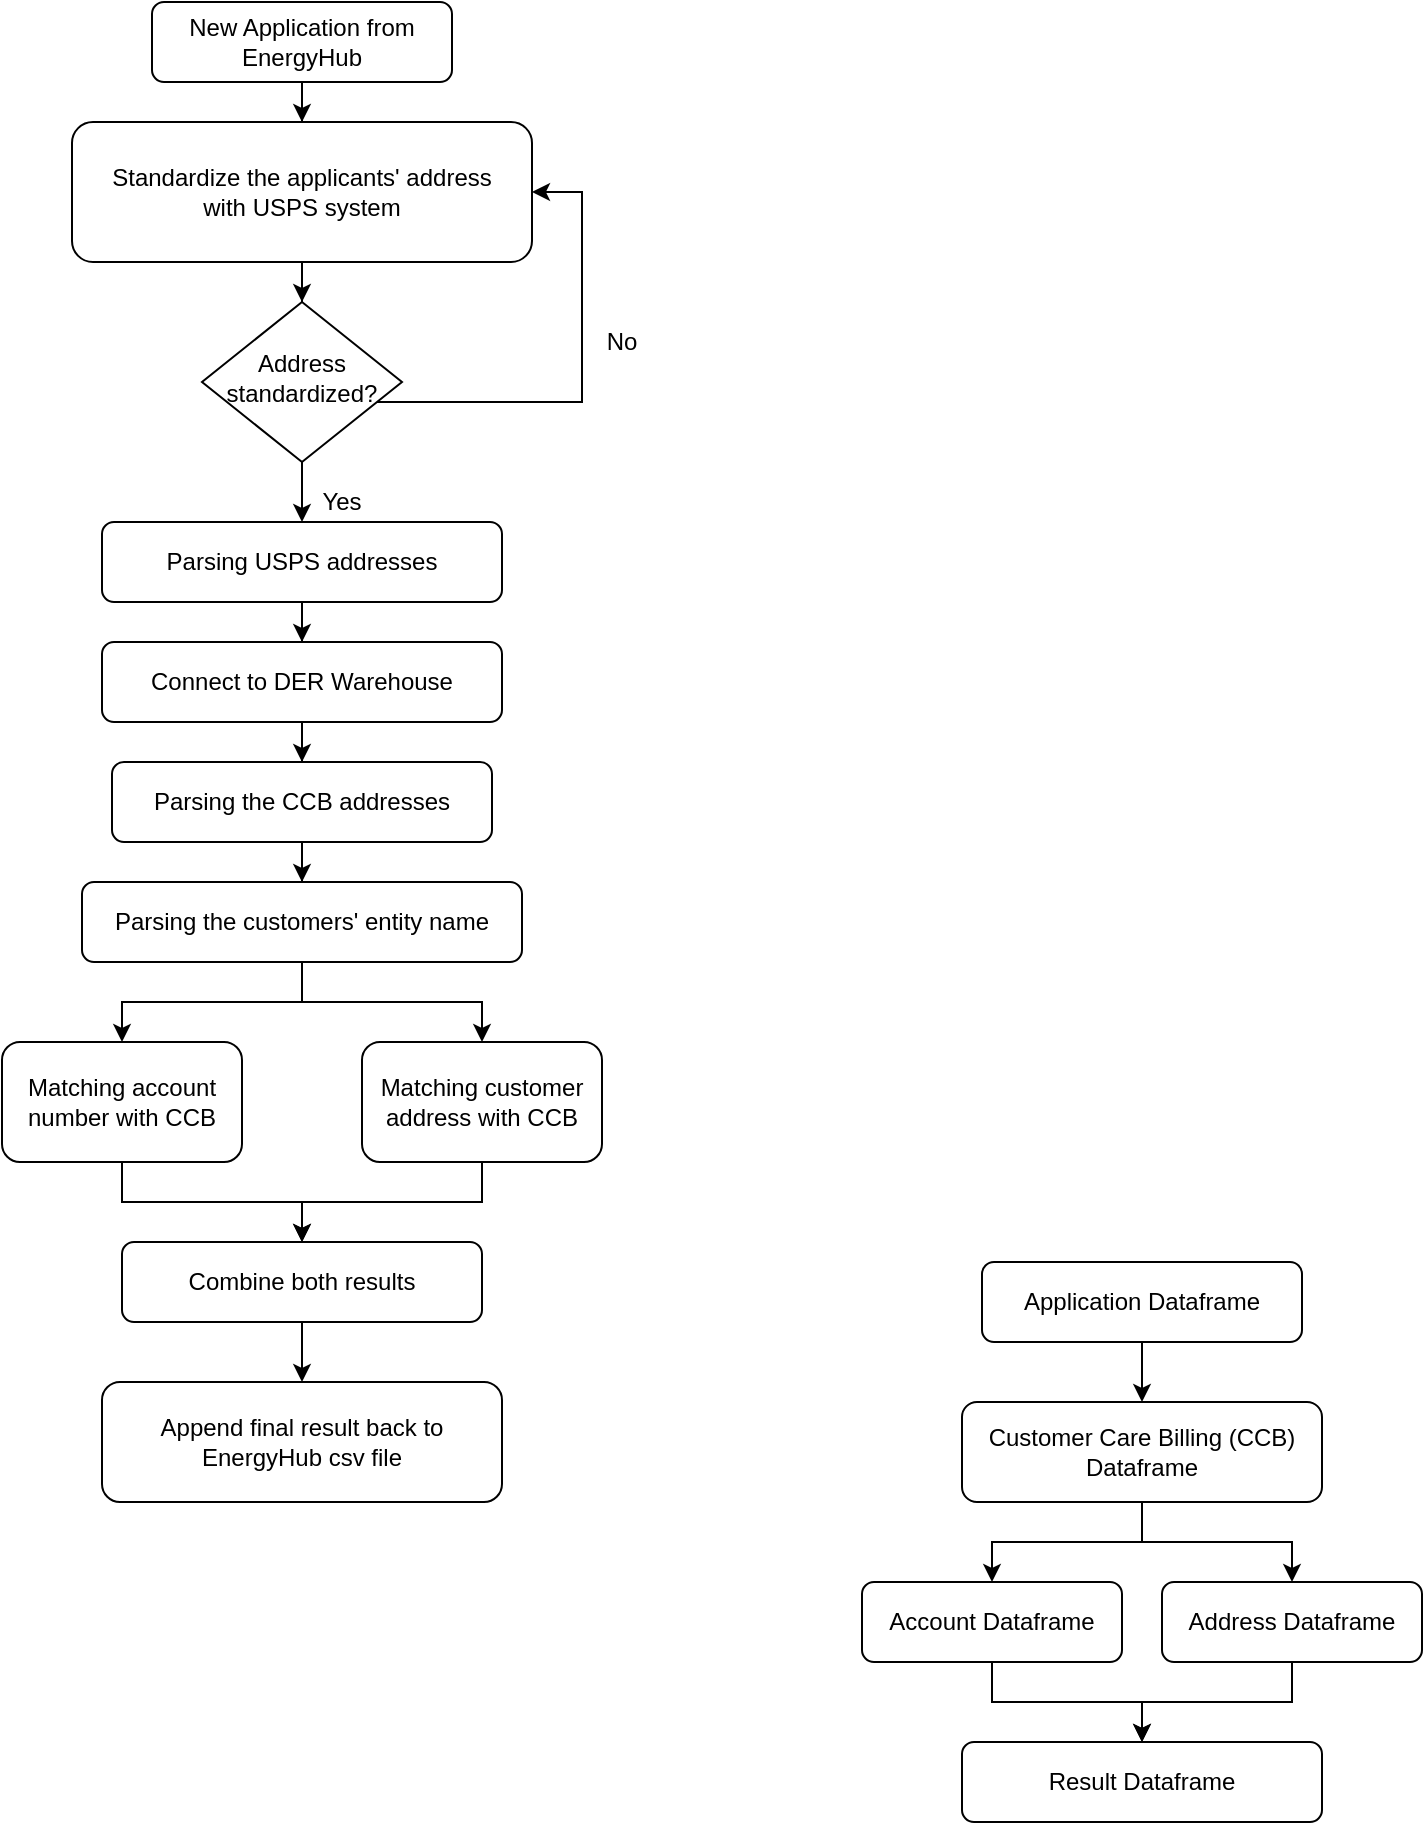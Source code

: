 <mxfile version="13.5.5" type="github">
  <diagram id="C5RBs43oDa-KdzZeNtuy" name="Page-1">
    <mxGraphModel dx="1264" dy="854" grid="1" gridSize="10" guides="1" tooltips="1" connect="1" arrows="1" fold="1" page="1" pageScale="1" pageWidth="827" pageHeight="1169" math="0" shadow="0">
      <root>
        <mxCell id="WIyWlLk6GJQsqaUBKTNV-0" />
        <mxCell id="WIyWlLk6GJQsqaUBKTNV-1" parent="WIyWlLk6GJQsqaUBKTNV-0" />
        <mxCell id="HHsFAeuTzGe_5ZLNcvfG-2" value="" style="edgeStyle=orthogonalEdgeStyle;rounded=0;orthogonalLoop=1;jettySize=auto;html=1;" parent="WIyWlLk6GJQsqaUBKTNV-1" source="WIyWlLk6GJQsqaUBKTNV-3" target="HHsFAeuTzGe_5ZLNcvfG-0" edge="1">
          <mxGeometry relative="1" as="geometry" />
        </mxCell>
        <mxCell id="WIyWlLk6GJQsqaUBKTNV-3" value="New Application from EnergyHub" style="rounded=1;whiteSpace=wrap;html=1;fontSize=12;glass=0;strokeWidth=1;shadow=0;" parent="WIyWlLk6GJQsqaUBKTNV-1" vertex="1">
          <mxGeometry x="145" y="80" width="150" height="40" as="geometry" />
        </mxCell>
        <mxCell id="HHsFAeuTzGe_5ZLNcvfG-4" style="edgeStyle=orthogonalEdgeStyle;rounded=0;orthogonalLoop=1;jettySize=auto;html=1;entryX=1;entryY=0.5;entryDx=0;entryDy=0;" parent="WIyWlLk6GJQsqaUBKTNV-1" source="WIyWlLk6GJQsqaUBKTNV-10" target="HHsFAeuTzGe_5ZLNcvfG-0" edge="1">
          <mxGeometry relative="1" as="geometry">
            <mxPoint x="360" y="210" as="targetPoint" />
            <Array as="points">
              <mxPoint x="360" y="280" />
              <mxPoint x="360" y="175" />
            </Array>
          </mxGeometry>
        </mxCell>
        <mxCell id="HHsFAeuTzGe_5ZLNcvfG-38" style="edgeStyle=orthogonalEdgeStyle;rounded=0;orthogonalLoop=1;jettySize=auto;html=1;entryX=0.5;entryY=0;entryDx=0;entryDy=0;" parent="WIyWlLk6GJQsqaUBKTNV-1" source="WIyWlLk6GJQsqaUBKTNV-10" target="HHsFAeuTzGe_5ZLNcvfG-37" edge="1">
          <mxGeometry relative="1" as="geometry" />
        </mxCell>
        <mxCell id="WIyWlLk6GJQsqaUBKTNV-10" value="Address standardized?" style="rhombus;whiteSpace=wrap;html=1;shadow=0;fontFamily=Helvetica;fontSize=12;align=center;strokeWidth=1;spacing=6;spacingTop=-4;" parent="WIyWlLk6GJQsqaUBKTNV-1" vertex="1">
          <mxGeometry x="170" y="230" width="100" height="80" as="geometry" />
        </mxCell>
        <mxCell id="HHsFAeuTzGe_5ZLNcvfG-3" value="" style="edgeStyle=orthogonalEdgeStyle;rounded=0;orthogonalLoop=1;jettySize=auto;html=1;" parent="WIyWlLk6GJQsqaUBKTNV-1" source="HHsFAeuTzGe_5ZLNcvfG-0" target="WIyWlLk6GJQsqaUBKTNV-10" edge="1">
          <mxGeometry relative="1" as="geometry" />
        </mxCell>
        <mxCell id="HHsFAeuTzGe_5ZLNcvfG-0" value="&lt;div&gt;Standardize the applicants&#39; address &lt;br&gt;&lt;/div&gt;&lt;div&gt;with USPS system&lt;/div&gt;" style="rounded=1;whiteSpace=wrap;html=1;" parent="WIyWlLk6GJQsqaUBKTNV-1" vertex="1">
          <mxGeometry x="105" y="140" width="230" height="70" as="geometry" />
        </mxCell>
        <mxCell id="HHsFAeuTzGe_5ZLNcvfG-5" value="No" style="text;html=1;strokeColor=none;fillColor=none;align=center;verticalAlign=middle;whiteSpace=wrap;rounded=0;" parent="WIyWlLk6GJQsqaUBKTNV-1" vertex="1">
          <mxGeometry x="360" y="240" width="40" height="20" as="geometry" />
        </mxCell>
        <mxCell id="HHsFAeuTzGe_5ZLNcvfG-33" style="edgeStyle=orthogonalEdgeStyle;rounded=0;orthogonalLoop=1;jettySize=auto;html=1;entryX=0.5;entryY=0;entryDx=0;entryDy=0;" parent="WIyWlLk6GJQsqaUBKTNV-1" source="HHsFAeuTzGe_5ZLNcvfG-6" target="HHsFAeuTzGe_5ZLNcvfG-28" edge="1">
          <mxGeometry relative="1" as="geometry" />
        </mxCell>
        <mxCell id="HHsFAeuTzGe_5ZLNcvfG-6" value="&lt;div align=&quot;center&quot;&gt;Connect to DER Warehouse&lt;br&gt;&lt;/div&gt;" style="rounded=1;whiteSpace=wrap;html=1;align=center;" parent="WIyWlLk6GJQsqaUBKTNV-1" vertex="1">
          <mxGeometry x="120" y="400" width="200" height="40" as="geometry" />
        </mxCell>
        <mxCell id="HHsFAeuTzGe_5ZLNcvfG-8" value="Yes" style="text;html=1;strokeColor=none;fillColor=none;align=center;verticalAlign=middle;whiteSpace=wrap;rounded=0;" parent="WIyWlLk6GJQsqaUBKTNV-1" vertex="1">
          <mxGeometry x="220" y="320" width="40" height="20" as="geometry" />
        </mxCell>
        <mxCell id="u-XyicLIdqL0nX7QHhL3-16" style="edgeStyle=orthogonalEdgeStyle;rounded=0;orthogonalLoop=1;jettySize=auto;html=1;" edge="1" parent="WIyWlLk6GJQsqaUBKTNV-1" source="HHsFAeuTzGe_5ZLNcvfG-9" target="HHsFAeuTzGe_5ZLNcvfG-22">
          <mxGeometry relative="1" as="geometry" />
        </mxCell>
        <mxCell id="HHsFAeuTzGe_5ZLNcvfG-9" value="Matching account number with CCB" style="rounded=1;whiteSpace=wrap;html=1;" parent="WIyWlLk6GJQsqaUBKTNV-1" vertex="1">
          <mxGeometry x="70" y="600" width="120" height="60" as="geometry" />
        </mxCell>
        <mxCell id="HHsFAeuTzGe_5ZLNcvfG-25" value="" style="edgeStyle=orthogonalEdgeStyle;rounded=0;orthogonalLoop=1;jettySize=auto;html=1;" parent="WIyWlLk6GJQsqaUBKTNV-1" source="HHsFAeuTzGe_5ZLNcvfG-10" target="HHsFAeuTzGe_5ZLNcvfG-22" edge="1">
          <mxGeometry relative="1" as="geometry">
            <Array as="points">
              <mxPoint x="310" y="680" />
              <mxPoint x="220" y="680" />
            </Array>
          </mxGeometry>
        </mxCell>
        <mxCell id="HHsFAeuTzGe_5ZLNcvfG-10" value="Matching customer address with CCB" style="rounded=1;whiteSpace=wrap;html=1;" parent="WIyWlLk6GJQsqaUBKTNV-1" vertex="1">
          <mxGeometry x="250" y="600" width="120" height="60" as="geometry" />
        </mxCell>
        <mxCell id="HHsFAeuTzGe_5ZLNcvfG-15" value="" style="edgeStyle=orthogonalEdgeStyle;rounded=0;orthogonalLoop=1;jettySize=auto;html=1;" parent="WIyWlLk6GJQsqaUBKTNV-1" source="HHsFAeuTzGe_5ZLNcvfG-11" target="HHsFAeuTzGe_5ZLNcvfG-13" edge="1">
          <mxGeometry relative="1" as="geometry" />
        </mxCell>
        <mxCell id="HHsFAeuTzGe_5ZLNcvfG-16" style="edgeStyle=orthogonalEdgeStyle;rounded=0;orthogonalLoop=1;jettySize=auto;html=1;exitX=0.5;exitY=1;exitDx=0;exitDy=0;" parent="WIyWlLk6GJQsqaUBKTNV-1" source="HHsFAeuTzGe_5ZLNcvfG-11" target="HHsFAeuTzGe_5ZLNcvfG-12" edge="1">
          <mxGeometry relative="1" as="geometry" />
        </mxCell>
        <mxCell id="HHsFAeuTzGe_5ZLNcvfG-11" value="Customer Care Billing (CCB) Dataframe" style="rounded=1;whiteSpace=wrap;html=1;" parent="WIyWlLk6GJQsqaUBKTNV-1" vertex="1">
          <mxGeometry x="550" y="780" width="180" height="50" as="geometry" />
        </mxCell>
        <mxCell id="HHsFAeuTzGe_5ZLNcvfG-26" value="" style="edgeStyle=orthogonalEdgeStyle;rounded=0;orthogonalLoop=1;jettySize=auto;html=1;" parent="WIyWlLk6GJQsqaUBKTNV-1" source="HHsFAeuTzGe_5ZLNcvfG-12" target="HHsFAeuTzGe_5ZLNcvfG-19" edge="1">
          <mxGeometry relative="1" as="geometry" />
        </mxCell>
        <mxCell id="HHsFAeuTzGe_5ZLNcvfG-12" value="Account Dataframe" style="rounded=1;whiteSpace=wrap;html=1;" parent="WIyWlLk6GJQsqaUBKTNV-1" vertex="1">
          <mxGeometry x="500" y="870" width="130" height="40" as="geometry" />
        </mxCell>
        <mxCell id="HHsFAeuTzGe_5ZLNcvfG-27" value="" style="edgeStyle=orthogonalEdgeStyle;rounded=0;orthogonalLoop=1;jettySize=auto;html=1;" parent="WIyWlLk6GJQsqaUBKTNV-1" source="HHsFAeuTzGe_5ZLNcvfG-13" target="HHsFAeuTzGe_5ZLNcvfG-19" edge="1">
          <mxGeometry relative="1" as="geometry" />
        </mxCell>
        <mxCell id="HHsFAeuTzGe_5ZLNcvfG-13" value="Address Dataframe" style="rounded=1;whiteSpace=wrap;html=1;" parent="WIyWlLk6GJQsqaUBKTNV-1" vertex="1">
          <mxGeometry x="650" y="870" width="130" height="40" as="geometry" />
        </mxCell>
        <mxCell id="HHsFAeuTzGe_5ZLNcvfG-18" style="edgeStyle=orthogonalEdgeStyle;rounded=0;orthogonalLoop=1;jettySize=auto;html=1;exitX=0.5;exitY=1;exitDx=0;exitDy=0;entryX=0.5;entryY=0;entryDx=0;entryDy=0;" parent="WIyWlLk6GJQsqaUBKTNV-1" source="HHsFAeuTzGe_5ZLNcvfG-14" target="HHsFAeuTzGe_5ZLNcvfG-11" edge="1">
          <mxGeometry relative="1" as="geometry" />
        </mxCell>
        <mxCell id="HHsFAeuTzGe_5ZLNcvfG-14" value="Application Dataframe" style="rounded=1;whiteSpace=wrap;html=1;" parent="WIyWlLk6GJQsqaUBKTNV-1" vertex="1">
          <mxGeometry x="560" y="710" width="160" height="40" as="geometry" />
        </mxCell>
        <mxCell id="HHsFAeuTzGe_5ZLNcvfG-19" value="Result Dataframe" style="rounded=1;whiteSpace=wrap;html=1;" parent="WIyWlLk6GJQsqaUBKTNV-1" vertex="1">
          <mxGeometry x="550" y="950" width="180" height="40" as="geometry" />
        </mxCell>
        <mxCell id="u-XyicLIdqL0nX7QHhL3-1" value="" style="edgeStyle=orthogonalEdgeStyle;rounded=0;orthogonalLoop=1;jettySize=auto;html=1;" edge="1" parent="WIyWlLk6GJQsqaUBKTNV-1" source="HHsFAeuTzGe_5ZLNcvfG-22" target="u-XyicLIdqL0nX7QHhL3-0">
          <mxGeometry relative="1" as="geometry" />
        </mxCell>
        <mxCell id="HHsFAeuTzGe_5ZLNcvfG-22" value="Combine both results" style="rounded=1;whiteSpace=wrap;html=1;" parent="WIyWlLk6GJQsqaUBKTNV-1" vertex="1">
          <mxGeometry x="130" y="700" width="180" height="40" as="geometry" />
        </mxCell>
        <mxCell id="HHsFAeuTzGe_5ZLNcvfG-34" value="" style="edgeStyle=orthogonalEdgeStyle;rounded=0;orthogonalLoop=1;jettySize=auto;html=1;" parent="WIyWlLk6GJQsqaUBKTNV-1" source="HHsFAeuTzGe_5ZLNcvfG-28" target="HHsFAeuTzGe_5ZLNcvfG-29" edge="1">
          <mxGeometry relative="1" as="geometry" />
        </mxCell>
        <mxCell id="HHsFAeuTzGe_5ZLNcvfG-28" value="Parsing the CCB addresses" style="rounded=1;whiteSpace=wrap;html=1;" parent="WIyWlLk6GJQsqaUBKTNV-1" vertex="1">
          <mxGeometry x="125" y="460" width="190" height="40" as="geometry" />
        </mxCell>
        <mxCell id="HHsFAeuTzGe_5ZLNcvfG-35" style="edgeStyle=orthogonalEdgeStyle;rounded=0;orthogonalLoop=1;jettySize=auto;html=1;" parent="WIyWlLk6GJQsqaUBKTNV-1" source="HHsFAeuTzGe_5ZLNcvfG-29" target="HHsFAeuTzGe_5ZLNcvfG-9" edge="1">
          <mxGeometry relative="1" as="geometry" />
        </mxCell>
        <mxCell id="HHsFAeuTzGe_5ZLNcvfG-36" style="edgeStyle=orthogonalEdgeStyle;rounded=0;orthogonalLoop=1;jettySize=auto;html=1;" parent="WIyWlLk6GJQsqaUBKTNV-1" source="HHsFAeuTzGe_5ZLNcvfG-29" target="HHsFAeuTzGe_5ZLNcvfG-10" edge="1">
          <mxGeometry relative="1" as="geometry" />
        </mxCell>
        <mxCell id="HHsFAeuTzGe_5ZLNcvfG-29" value="Parsing the customers&#39; entity name" style="rounded=1;whiteSpace=wrap;html=1;" parent="WIyWlLk6GJQsqaUBKTNV-1" vertex="1">
          <mxGeometry x="110" y="520" width="220" height="40" as="geometry" />
        </mxCell>
        <mxCell id="HHsFAeuTzGe_5ZLNcvfG-39" style="edgeStyle=orthogonalEdgeStyle;rounded=0;orthogonalLoop=1;jettySize=auto;html=1;entryX=0.5;entryY=0;entryDx=0;entryDy=0;" parent="WIyWlLk6GJQsqaUBKTNV-1" source="HHsFAeuTzGe_5ZLNcvfG-37" target="HHsFAeuTzGe_5ZLNcvfG-6" edge="1">
          <mxGeometry relative="1" as="geometry" />
        </mxCell>
        <mxCell id="HHsFAeuTzGe_5ZLNcvfG-37" value="Parsing USPS addresses" style="rounded=1;whiteSpace=wrap;html=1;" parent="WIyWlLk6GJQsqaUBKTNV-1" vertex="1">
          <mxGeometry x="120" y="340" width="200" height="40" as="geometry" />
        </mxCell>
        <mxCell id="u-XyicLIdqL0nX7QHhL3-0" value="Append final result back to EnergyHub csv file" style="rounded=1;whiteSpace=wrap;html=1;" vertex="1" parent="WIyWlLk6GJQsqaUBKTNV-1">
          <mxGeometry x="120" y="770" width="200" height="60" as="geometry" />
        </mxCell>
      </root>
    </mxGraphModel>
  </diagram>
</mxfile>
